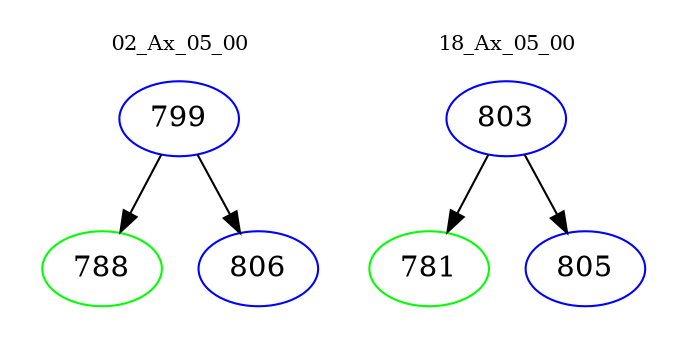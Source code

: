 digraph{
subgraph cluster_0 {
color = white
label = "02_Ax_05_00";
fontsize=10;
T0_799 [label="799", color="blue"]
T0_799 -> T0_788 [color="black"]
T0_788 [label="788", color="green"]
T0_799 -> T0_806 [color="black"]
T0_806 [label="806", color="blue"]
}
subgraph cluster_1 {
color = white
label = "18_Ax_05_00";
fontsize=10;
T1_803 [label="803", color="blue"]
T1_803 -> T1_781 [color="black"]
T1_781 [label="781", color="green"]
T1_803 -> T1_805 [color="black"]
T1_805 [label="805", color="blue"]
}
}
